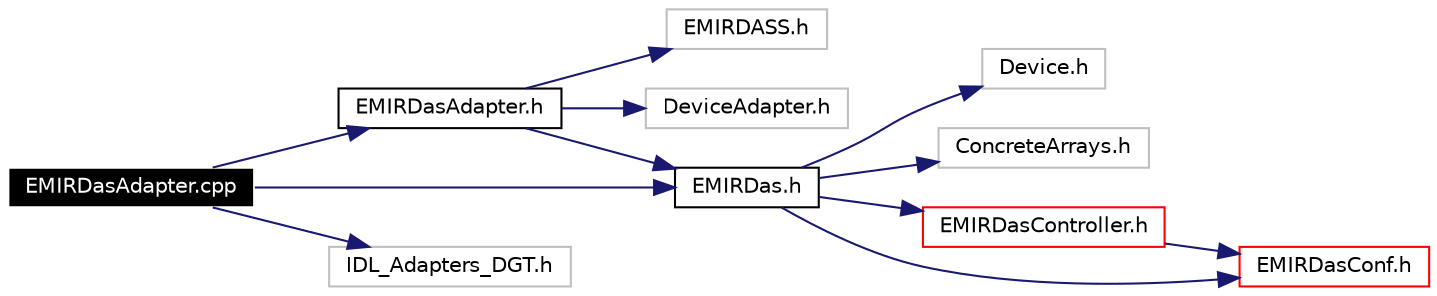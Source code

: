 digraph G
{
  edge [fontname="Helvetica",fontsize=10,labelfontname="Helvetica",labelfontsize=10];
  node [fontname="Helvetica",fontsize=10,shape=record];
  rankdir=LR;
  Node1 [label="EMIRDasAdapter.cpp",height=0.2,width=0.4,color="white", fillcolor="black", style="filled" fontcolor="white"];
  Node1 -> Node2 [color="midnightblue",fontsize=10,style="solid",fontname="Helvetica"];
  Node2 [label="EMIRDasAdapter.h",height=0.2,width=0.4,color="black", fillcolor="white", style="filled",URL="$EMIRDasAdapter_8h.html"];
  Node2 -> Node3 [color="midnightblue",fontsize=10,style="solid",fontname="Helvetica"];
  Node3 [label="EMIRDASS.h",height=0.2,width=0.4,color="grey75", fillcolor="white", style="filled"];
  Node2 -> Node4 [color="midnightblue",fontsize=10,style="solid",fontname="Helvetica"];
  Node4 [label="DeviceAdapter.h",height=0.2,width=0.4,color="grey75", fillcolor="white", style="filled"];
  Node2 -> Node5 [color="midnightblue",fontsize=10,style="solid",fontname="Helvetica"];
  Node5 [label="EMIRDas.h",height=0.2,width=0.4,color="black", fillcolor="white", style="filled",URL="$EMIRDas_8h.html"];
  Node5 -> Node6 [color="midnightblue",fontsize=10,style="solid",fontname="Helvetica"];
  Node6 [label="Device.h",height=0.2,width=0.4,color="grey75", fillcolor="white", style="filled"];
  Node5 -> Node7 [color="midnightblue",fontsize=10,style="solid",fontname="Helvetica"];
  Node7 [label="ConcreteArrays.h",height=0.2,width=0.4,color="grey75", fillcolor="white", style="filled"];
  Node5 -> Node8 [color="midnightblue",fontsize=10,style="solid",fontname="Helvetica"];
  Node8 [label="EMIRDasController.h",height=0.2,width=0.4,color="red", fillcolor="white", style="filled",URL="$EMIRDasController_8h.html"];
  Node8 -> Node9 [color="midnightblue",fontsize=10,style="solid",fontname="Helvetica"];
  Node9 [label="EMIRDasConf.h",height=0.2,width=0.4,color="red", fillcolor="white", style="filled",URL="$EMIRDasConf_8h.html"];
  Node5 -> Node9 [color="midnightblue",fontsize=10,style="solid",fontname="Helvetica"];
  Node1 -> Node5 [color="midnightblue",fontsize=10,style="solid",fontname="Helvetica"];
  Node1 -> Node10 [color="midnightblue",fontsize=10,style="solid",fontname="Helvetica"];
  Node10 [label="IDL_Adapters_DGT.h",height=0.2,width=0.4,color="grey75", fillcolor="white", style="filled"];
}

